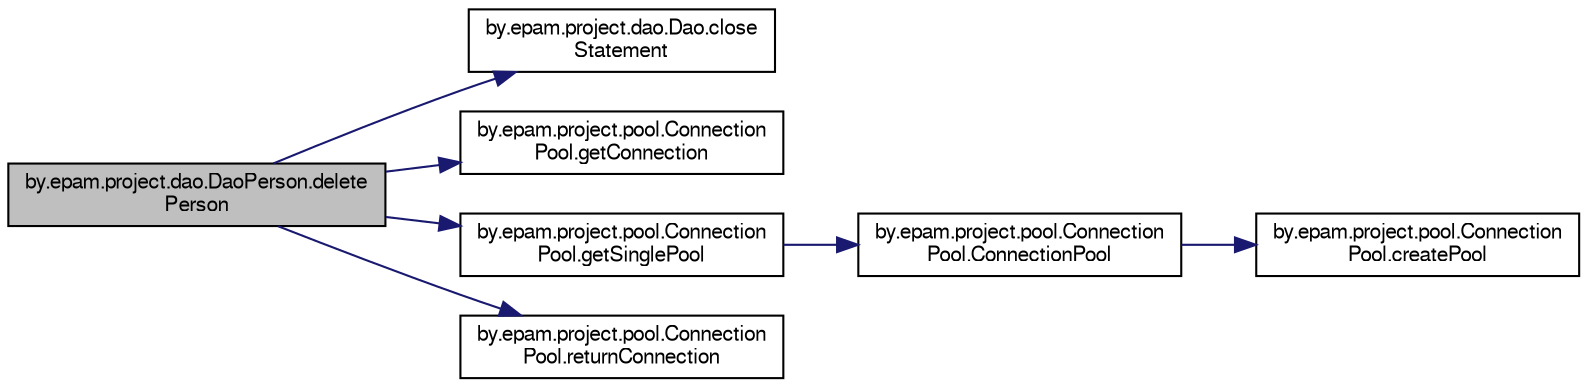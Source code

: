 digraph "by.epam.project.dao.DaoPerson.deletePerson"
{
  bgcolor="transparent";
  edge [fontname="FreeSans",fontsize="10",labelfontname="FreeSans",labelfontsize="10"];
  node [fontname="FreeSans",fontsize="10",shape=record];
  rankdir="LR";
  Node1 [label="by.epam.project.dao.DaoPerson.delete\lPerson",height=0.2,width=0.4,color="black", fillcolor="grey75", style="filled", fontcolor="black"];
  Node1 -> Node2 [color="midnightblue",fontsize="10",style="solid",fontname="FreeSans"];
  Node2 [label="by.epam.project.dao.Dao.close\lStatement",height=0.2,width=0.4,color="black",URL="$d6/de4/classby_1_1epam_1_1project_1_1dao_1_1_dao_a72f3b9b8061211cae7938a5d99e94370.html#a72f3b9b8061211cae7938a5d99e94370"];
  Node1 -> Node3 [color="midnightblue",fontsize="10",style="solid",fontname="FreeSans"];
  Node3 [label="by.epam.project.pool.Connection\lPool.getConnection",height=0.2,width=0.4,color="black",URL="$d7/d49/classby_1_1epam_1_1project_1_1pool_1_1_connection_pool_aee16f7b9980f5b475a4a292b44318845.html#aee16f7b9980f5b475a4a292b44318845"];
  Node1 -> Node4 [color="midnightblue",fontsize="10",style="solid",fontname="FreeSans"];
  Node4 [label="by.epam.project.pool.Connection\lPool.getSinglePool",height=0.2,width=0.4,color="black",URL="$d7/d49/classby_1_1epam_1_1project_1_1pool_1_1_connection_pool_ac6ff047648be53193e797aa92e9b5d6c.html#ac6ff047648be53193e797aa92e9b5d6c"];
  Node4 -> Node5 [color="midnightblue",fontsize="10",style="solid",fontname="FreeSans"];
  Node5 [label="by.epam.project.pool.Connection\lPool.ConnectionPool",height=0.2,width=0.4,color="black",URL="$d7/d49/classby_1_1epam_1_1project_1_1pool_1_1_connection_pool_a393a2e1a8ddff48f7c8b8b7518de5fbe.html#a393a2e1a8ddff48f7c8b8b7518de5fbe"];
  Node5 -> Node6 [color="midnightblue",fontsize="10",style="solid",fontname="FreeSans"];
  Node6 [label="by.epam.project.pool.Connection\lPool.createPool",height=0.2,width=0.4,color="black",URL="$d7/d49/classby_1_1epam_1_1project_1_1pool_1_1_connection_pool_acc2715daf0ccd62589c15bff91c75bc2.html#acc2715daf0ccd62589c15bff91c75bc2"];
  Node1 -> Node7 [color="midnightblue",fontsize="10",style="solid",fontname="FreeSans"];
  Node7 [label="by.epam.project.pool.Connection\lPool.returnConnection",height=0.2,width=0.4,color="black",URL="$d7/d49/classby_1_1epam_1_1project_1_1pool_1_1_connection_pool_a5f676f5a84448cbe1d13a92eceb62da4.html#a5f676f5a84448cbe1d13a92eceb62da4"];
}
